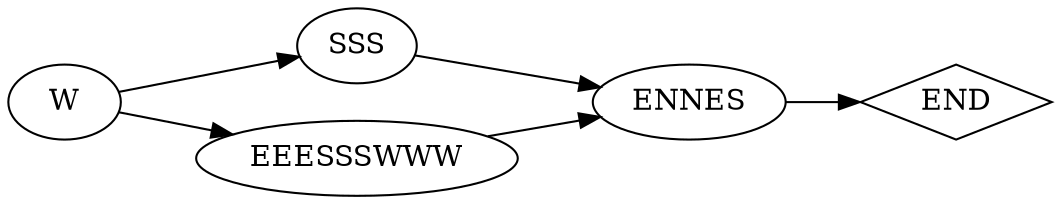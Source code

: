 digraph {
	rankdir=LR;
	node [shape = diamond]; "END";
	node [shape = oval];
	0 [shape = oval label = "W"];
	1 [shape = oval label = "SSS"];
	2 [shape = oval label = "EEESSSWWW"];
	3 [shape = oval label = "ENNES"];
	0 -> 1;
	0 -> 2;
	1 -> 3;
	2 -> 3;
	3 -> END;
}
